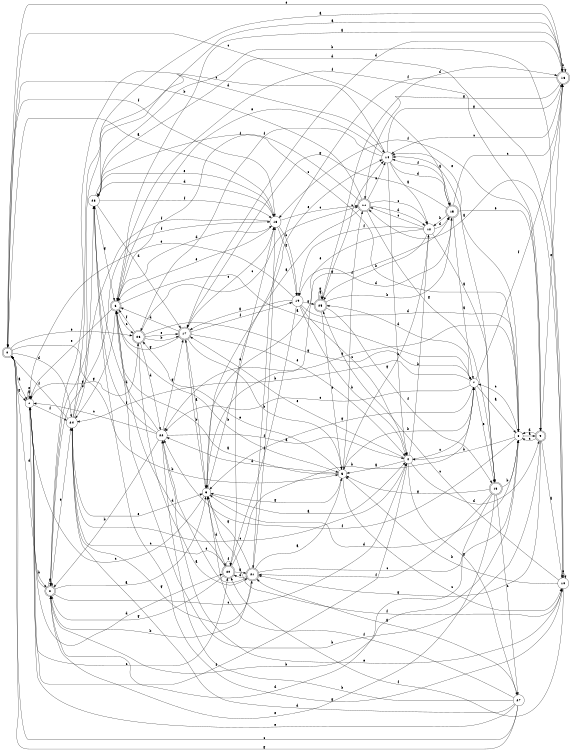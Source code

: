 digraph n23_7 {
__start0 [label="" shape="none"];

rankdir=LR;
size="8,5";

s0 [style="rounded,filled", color="black", fillcolor="white" shape="doublecircle", label="0"];
s1 [style="filled", color="black", fillcolor="white" shape="circle", label="1"];
s2 [style="rounded,filled", color="black", fillcolor="white" shape="doublecircle", label="2"];
s3 [style="filled", color="black", fillcolor="white" shape="circle", label="3"];
s4 [style="filled", color="black", fillcolor="white" shape="circle", label="4"];
s5 [style="filled", color="black", fillcolor="white" shape="circle", label="5"];
s6 [style="rounded,filled", color="black", fillcolor="white" shape="doublecircle", label="6"];
s7 [style="filled", color="black", fillcolor="white" shape="circle", label="7"];
s8 [style="filled", color="black", fillcolor="white" shape="circle", label="8"];
s9 [style="rounded,filled", color="black", fillcolor="white" shape="doublecircle", label="9"];
s10 [style="filled", color="black", fillcolor="white" shape="circle", label="10"];
s11 [style="rounded,filled", color="black", fillcolor="white" shape="doublecircle", label="11"];
s12 [style="filled", color="black", fillcolor="white" shape="circle", label="12"];
s13 [style="rounded,filled", color="black", fillcolor="white" shape="doublecircle", label="13"];
s14 [style="filled", color="black", fillcolor="white" shape="circle", label="14"];
s15 [style="rounded,filled", color="black", fillcolor="white" shape="doublecircle", label="15"];
s16 [style="rounded,filled", color="black", fillcolor="white" shape="doublecircle", label="16"];
s17 [style="rounded,filled", color="black", fillcolor="white" shape="doublecircle", label="17"];
s18 [style="filled", color="black", fillcolor="white" shape="circle", label="18"];
s19 [style="filled", color="black", fillcolor="white" shape="circle", label="19"];
s20 [style="rounded,filled", color="black", fillcolor="white" shape="doublecircle", label="20"];
s21 [style="rounded,filled", color="black", fillcolor="white" shape="doublecircle", label="21"];
s22 [style="filled", color="black", fillcolor="white" shape="circle", label="22"];
s23 [style="filled", color="black", fillcolor="white" shape="circle", label="23"];
s24 [style="filled", color="black", fillcolor="white" shape="circle", label="24"];
s25 [style="rounded,filled", color="black", fillcolor="white" shape="doublecircle", label="25"];
s26 [style="rounded,filled", color="black", fillcolor="white" shape="doublecircle", label="26"];
s27 [style="filled", color="black", fillcolor="white" shape="circle", label="27"];
s0 -> s1 [label="a"];
s0 -> s5 [label="b"];
s0 -> s15 [label="c"];
s0 -> s24 [label="d"];
s0 -> s26 [label="e"];
s0 -> s18 [label="f"];
s0 -> s1 [label="g"];
s1 -> s1 [label="a"];
s1 -> s2 [label="b"];
s1 -> s20 [label="c"];
s1 -> s20 [label="d"];
s1 -> s1 [label="e"];
s1 -> s24 [label="f"];
s1 -> s26 [label="g"];
s2 -> s3 [label="a"];
s2 -> s8 [label="b"];
s2 -> s4 [label="c"];
s2 -> s0 [label="d"];
s2 -> s24 [label="e"];
s2 -> s18 [label="f"];
s2 -> s2 [label="g"];
s3 -> s4 [label="a"];
s3 -> s17 [label="b"];
s3 -> s1 [label="c"];
s3 -> s20 [label="d"];
s3 -> s18 [label="e"];
s3 -> s10 [label="f"];
s3 -> s15 [label="g"];
s4 -> s5 [label="a"];
s4 -> s12 [label="b"];
s4 -> s7 [label="c"];
s4 -> s9 [label="d"];
s4 -> s17 [label="e"];
s4 -> s1 [label="f"];
s4 -> s27 [label="g"];
s5 -> s6 [label="a"];
s5 -> s7 [label="b"];
s5 -> s10 [label="c"];
s5 -> s22 [label="d"];
s5 -> s26 [label="e"];
s5 -> s11 [label="f"];
s5 -> s3 [label="g"];
s6 -> s7 [label="a"];
s6 -> s5 [label="b"];
s6 -> s26 [label="c"];
s6 -> s18 [label="d"];
s6 -> s1 [label="e"];
s6 -> s9 [label="f"];
s6 -> s24 [label="g"];
s7 -> s8 [label="a"];
s7 -> s24 [label="b"];
s7 -> s22 [label="c"];
s7 -> s25 [label="d"];
s7 -> s13 [label="e"];
s7 -> s16 [label="f"];
s7 -> s3 [label="g"];
s8 -> s9 [label="a"];
s8 -> s4 [label="b"];
s8 -> s7 [label="c"];
s8 -> s3 [label="d"];
s8 -> s14 [label="e"];
s8 -> s22 [label="f"];
s8 -> s22 [label="g"];
s9 -> s10 [label="a"];
s9 -> s6 [label="b"];
s9 -> s8 [label="c"];
s9 -> s8 [label="d"];
s9 -> s16 [label="e"];
s9 -> s18 [label="f"];
s9 -> s21 [label="g"];
s10 -> s11 [label="a"];
s10 -> s5 [label="b"];
s10 -> s25 [label="c"];
s10 -> s23 [label="d"];
s10 -> s10 [label="e"];
s10 -> s20 [label="f"];
s10 -> s23 [label="g"];
s11 -> s3 [label="a"];
s11 -> s0 [label="b"];
s11 -> s12 [label="c"];
s11 -> s12 [label="d"];
s11 -> s14 [label="e"];
s11 -> s6 [label="f"];
s11 -> s13 [label="g"];
s12 -> s13 [label="a"];
s12 -> s25 [label="b"];
s12 -> s11 [label="c"];
s12 -> s15 [label="d"];
s12 -> s3 [label="e"];
s12 -> s19 [label="f"];
s12 -> s5 [label="g"];
s13 -> s14 [label="a"];
s13 -> s8 [label="b"];
s13 -> s27 [label="c"];
s13 -> s2 [label="d"];
s13 -> s2 [label="e"];
s13 -> s21 [label="f"];
s13 -> s5 [label="g"];
s14 -> s12 [label="a"];
s14 -> s4 [label="b"];
s14 -> s2 [label="c"];
s14 -> s15 [label="d"];
s14 -> s6 [label="e"];
s14 -> s26 [label="f"];
s14 -> s16 [label="g"];
s15 -> s7 [label="a"];
s15 -> s12 [label="b"];
s15 -> s16 [label="c"];
s15 -> s19 [label="d"];
s15 -> s9 [label="e"];
s15 -> s14 [label="f"];
s15 -> s17 [label="g"];
s16 -> s6 [label="a"];
s16 -> s16 [label="b"];
s16 -> s14 [label="c"];
s16 -> s17 [label="d"];
s16 -> s0 [label="e"];
s16 -> s21 [label="f"];
s16 -> s11 [label="g"];
s17 -> s3 [label="a"];
s17 -> s5 [label="b"];
s17 -> s18 [label="c"];
s17 -> s6 [label="d"];
s17 -> s4 [label="e"];
s17 -> s19 [label="f"];
s17 -> s6 [label="g"];
s18 -> s0 [label="a"];
s18 -> s19 [label="b"];
s18 -> s11 [label="c"];
s18 -> s23 [label="d"];
s18 -> s6 [label="e"];
s18 -> s2 [label="f"];
s18 -> s19 [label="g"];
s19 -> s17 [label="a"];
s19 -> s4 [label="b"];
s19 -> s4 [label="c"];
s19 -> s8 [label="d"];
s19 -> s1 [label="e"];
s19 -> s20 [label="f"];
s19 -> s25 [label="g"];
s20 -> s21 [label="a"];
s20 -> s7 [label="b"];
s20 -> s24 [label="c"];
s20 -> s6 [label="d"];
s20 -> s14 [label="e"];
s20 -> s20 [label="f"];
s20 -> s2 [label="g"];
s21 -> s5 [label="a"];
s21 -> s2 [label="b"];
s21 -> s8 [label="c"];
s21 -> s20 [label="d"];
s21 -> s22 [label="e"];
s21 -> s18 [label="f"];
s21 -> s3 [label="g"];
s22 -> s4 [label="a"];
s22 -> s2 [label="b"];
s22 -> s1 [label="c"];
s22 -> s23 [label="d"];
s22 -> s10 [label="e"];
s22 -> s23 [label="f"];
s22 -> s17 [label="g"];
s23 -> s16 [label="a"];
s23 -> s10 [label="b"];
s23 -> s8 [label="c"];
s23 -> s17 [label="d"];
s23 -> s18 [label="e"];
s23 -> s18 [label="f"];
s23 -> s6 [label="g"];
s24 -> s16 [label="a"];
s24 -> s23 [label="b"];
s24 -> s4 [label="c"];
s24 -> s14 [label="d"];
s24 -> s3 [label="e"];
s24 -> s0 [label="f"];
s24 -> s21 [label="g"];
s25 -> s25 [label="a"];
s25 -> s15 [label="b"];
s25 -> s14 [label="c"];
s25 -> s16 [label="d"];
s25 -> s5 [label="e"];
s25 -> s13 [label="f"];
s25 -> s25 [label="g"];
s26 -> s21 [label="a"];
s26 -> s17 [label="b"];
s26 -> s11 [label="c"];
s26 -> s22 [label="d"];
s26 -> s17 [label="e"];
s26 -> s6 [label="f"];
s26 -> s7 [label="g"];
s27 -> s21 [label="a"];
s27 -> s22 [label="b"];
s27 -> s0 [label="c"];
s27 -> s24 [label="d"];
s27 -> s1 [label="e"];
s27 -> s3 [label="f"];
s27 -> s0 [label="g"];

}